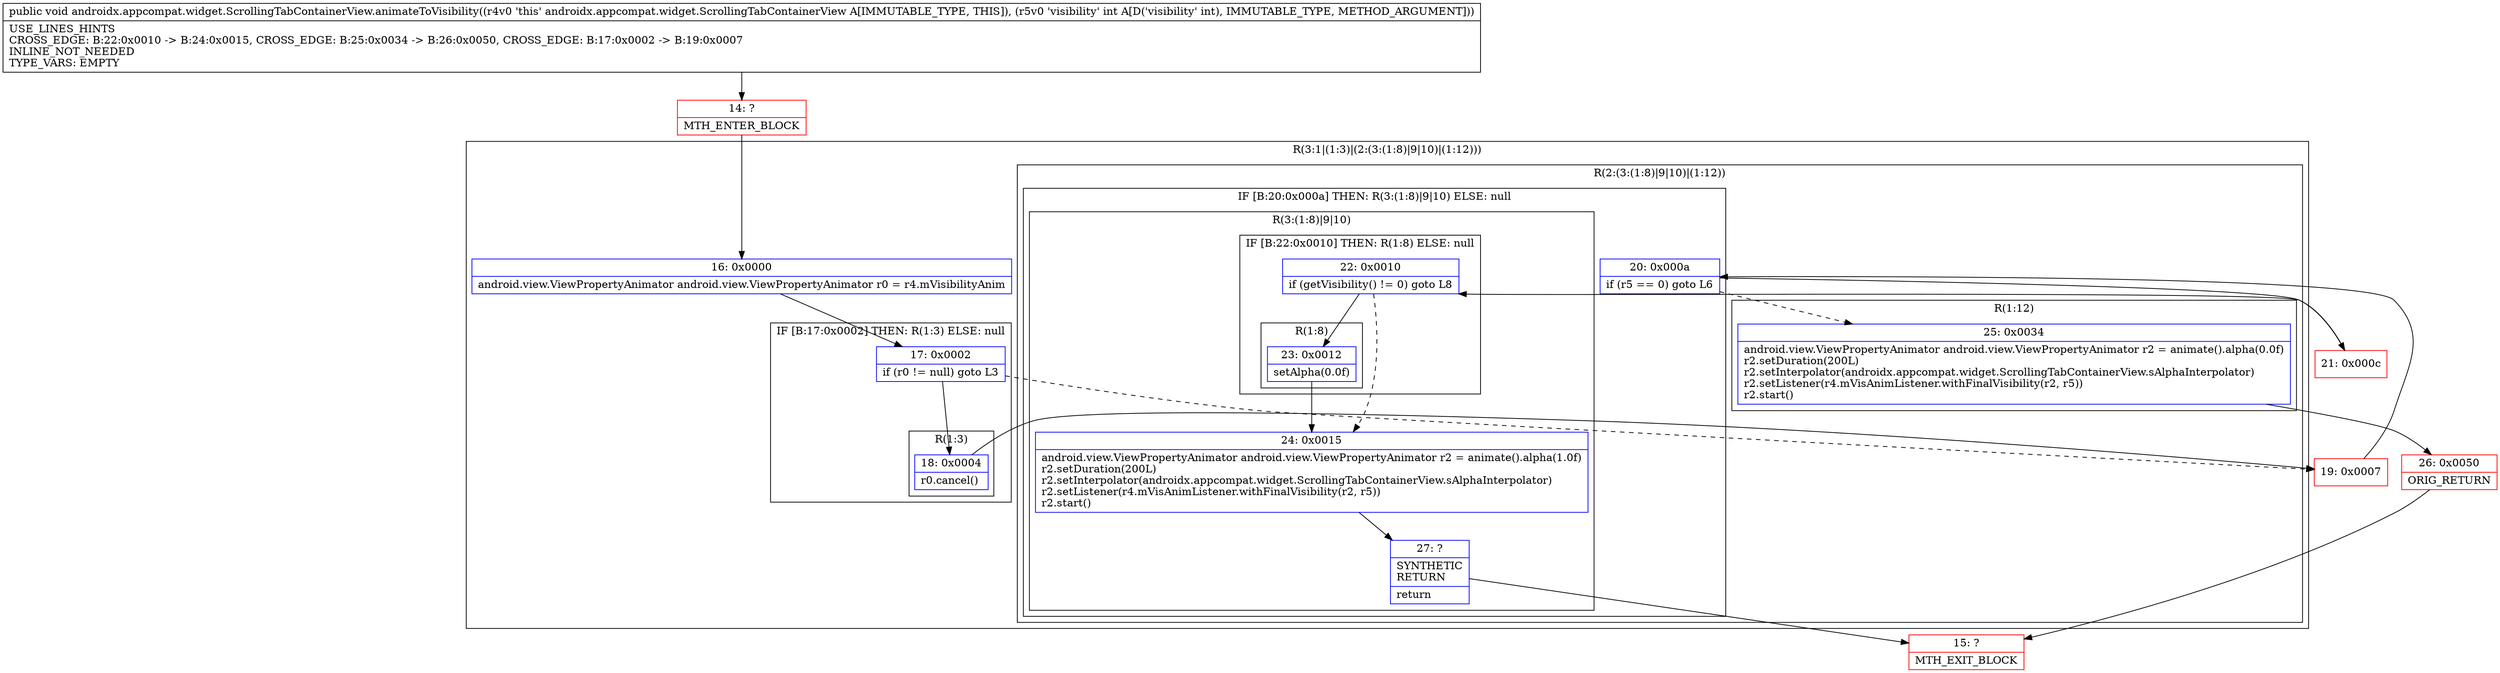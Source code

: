 digraph "CFG forandroidx.appcompat.widget.ScrollingTabContainerView.animateToVisibility(I)V" {
subgraph cluster_Region_1581394080 {
label = "R(3:1|(1:3)|(2:(3:(1:8)|9|10)|(1:12)))";
node [shape=record,color=blue];
Node_16 [shape=record,label="{16\:\ 0x0000|android.view.ViewPropertyAnimator android.view.ViewPropertyAnimator r0 = r4.mVisibilityAnim\l}"];
subgraph cluster_IfRegion_1836549549 {
label = "IF [B:17:0x0002] THEN: R(1:3) ELSE: null";
node [shape=record,color=blue];
Node_17 [shape=record,label="{17\:\ 0x0002|if (r0 != null) goto L3\l}"];
subgraph cluster_Region_771538460 {
label = "R(1:3)";
node [shape=record,color=blue];
Node_18 [shape=record,label="{18\:\ 0x0004|r0.cancel()\l}"];
}
}
subgraph cluster_Region_2059282494 {
label = "R(2:(3:(1:8)|9|10)|(1:12))";
node [shape=record,color=blue];
subgraph cluster_IfRegion_77747745 {
label = "IF [B:20:0x000a] THEN: R(3:(1:8)|9|10) ELSE: null";
node [shape=record,color=blue];
Node_20 [shape=record,label="{20\:\ 0x000a|if (r5 == 0) goto L6\l}"];
subgraph cluster_Region_565403471 {
label = "R(3:(1:8)|9|10)";
node [shape=record,color=blue];
subgraph cluster_IfRegion_524856155 {
label = "IF [B:22:0x0010] THEN: R(1:8) ELSE: null";
node [shape=record,color=blue];
Node_22 [shape=record,label="{22\:\ 0x0010|if (getVisibility() != 0) goto L8\l}"];
subgraph cluster_Region_1938555789 {
label = "R(1:8)";
node [shape=record,color=blue];
Node_23 [shape=record,label="{23\:\ 0x0012|setAlpha(0.0f)\l}"];
}
}
Node_24 [shape=record,label="{24\:\ 0x0015|android.view.ViewPropertyAnimator android.view.ViewPropertyAnimator r2 = animate().alpha(1.0f)\lr2.setDuration(200L)\lr2.setInterpolator(androidx.appcompat.widget.ScrollingTabContainerView.sAlphaInterpolator)\lr2.setListener(r4.mVisAnimListener.withFinalVisibility(r2, r5))\lr2.start()\l}"];
Node_27 [shape=record,label="{27\:\ ?|SYNTHETIC\lRETURN\l|return\l}"];
}
}
subgraph cluster_Region_1853586696 {
label = "R(1:12)";
node [shape=record,color=blue];
Node_25 [shape=record,label="{25\:\ 0x0034|android.view.ViewPropertyAnimator android.view.ViewPropertyAnimator r2 = animate().alpha(0.0f)\lr2.setDuration(200L)\lr2.setInterpolator(androidx.appcompat.widget.ScrollingTabContainerView.sAlphaInterpolator)\lr2.setListener(r4.mVisAnimListener.withFinalVisibility(r2, r5))\lr2.start()\l}"];
}
}
}
Node_14 [shape=record,color=red,label="{14\:\ ?|MTH_ENTER_BLOCK\l}"];
Node_19 [shape=record,color=red,label="{19\:\ 0x0007}"];
Node_21 [shape=record,color=red,label="{21\:\ 0x000c}"];
Node_15 [shape=record,color=red,label="{15\:\ ?|MTH_EXIT_BLOCK\l}"];
Node_26 [shape=record,color=red,label="{26\:\ 0x0050|ORIG_RETURN\l}"];
MethodNode[shape=record,label="{public void androidx.appcompat.widget.ScrollingTabContainerView.animateToVisibility((r4v0 'this' androidx.appcompat.widget.ScrollingTabContainerView A[IMMUTABLE_TYPE, THIS]), (r5v0 'visibility' int A[D('visibility' int), IMMUTABLE_TYPE, METHOD_ARGUMENT]))  | USE_LINES_HINTS\lCROSS_EDGE: B:22:0x0010 \-\> B:24:0x0015, CROSS_EDGE: B:25:0x0034 \-\> B:26:0x0050, CROSS_EDGE: B:17:0x0002 \-\> B:19:0x0007\lINLINE_NOT_NEEDED\lTYPE_VARS: EMPTY\l}"];
MethodNode -> Node_14;Node_16 -> Node_17;
Node_17 -> Node_18;
Node_17 -> Node_19[style=dashed];
Node_18 -> Node_19;
Node_20 -> Node_21;
Node_20 -> Node_25[style=dashed];
Node_22 -> Node_23;
Node_22 -> Node_24[style=dashed];
Node_23 -> Node_24;
Node_24 -> Node_27;
Node_27 -> Node_15;
Node_25 -> Node_26;
Node_14 -> Node_16;
Node_19 -> Node_20;
Node_21 -> Node_22;
Node_26 -> Node_15;
}

